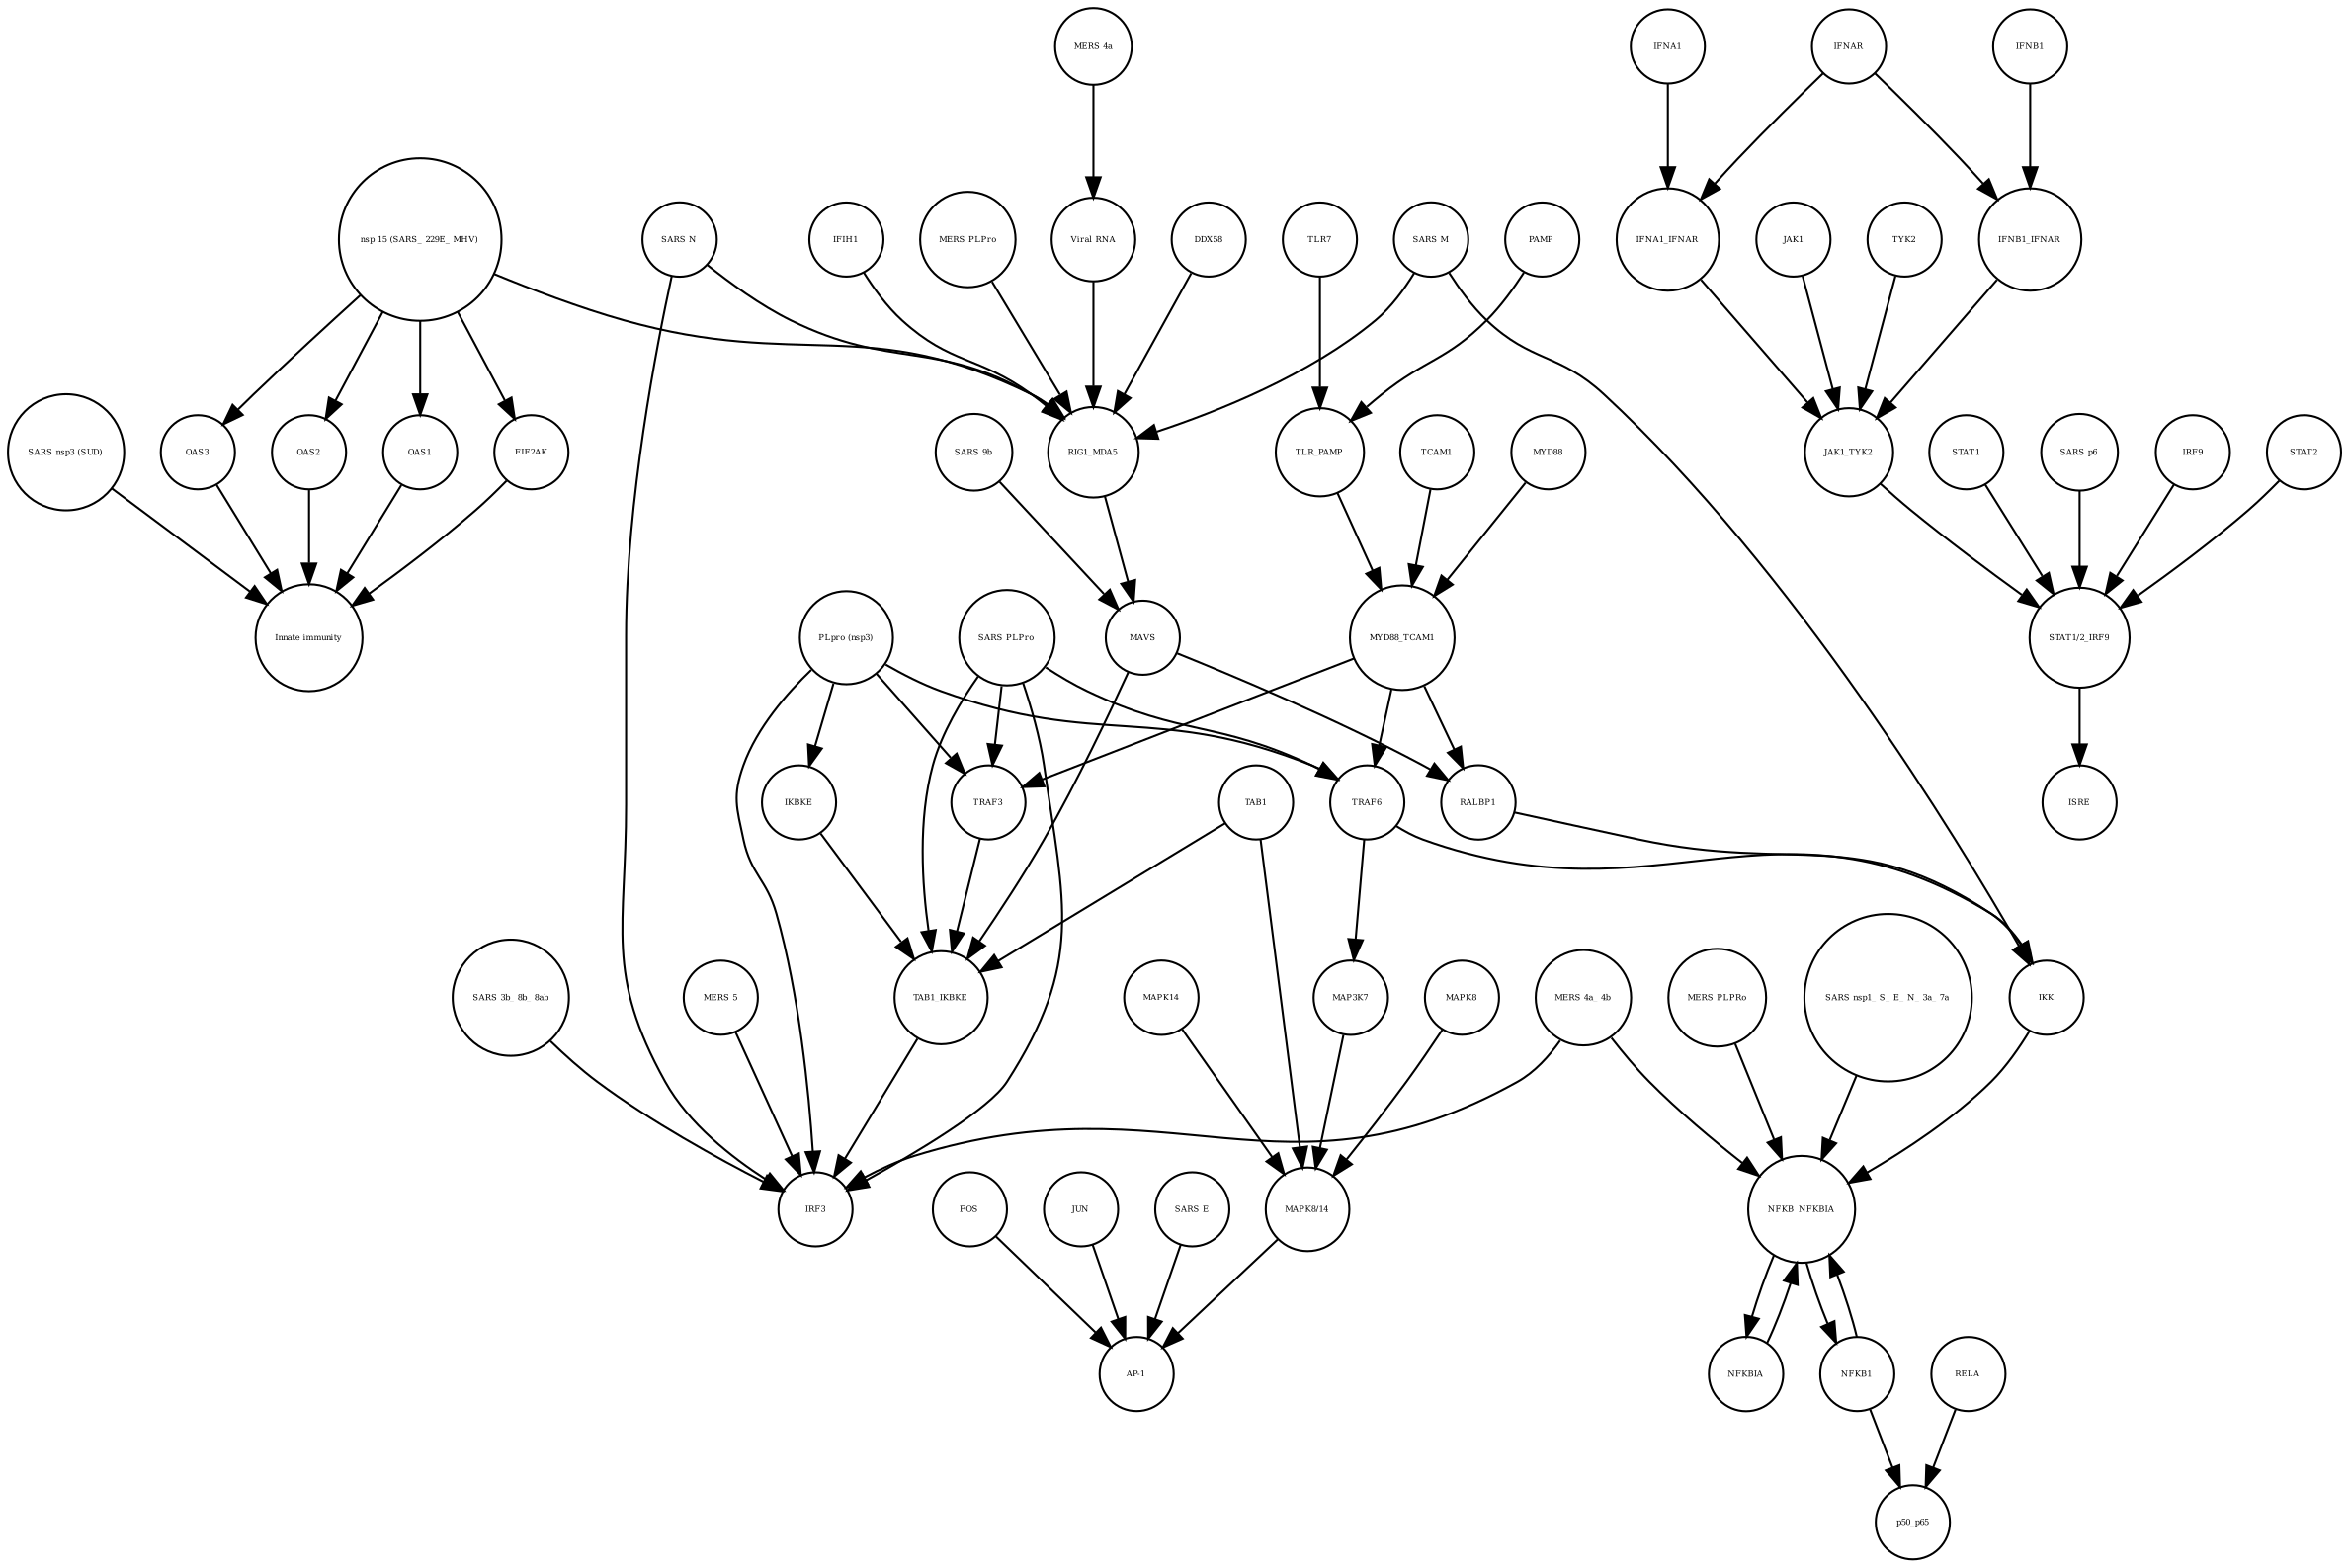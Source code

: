 strict digraph  {
OAS3 [annotation=urn_miriam_pubmed_31226023, bipartite=0, cls=macromolecule, fontsize=4, label=OAS3, shape=circle];
"Innate immunity" [annotation=urn_miriam_pubmed_31226023, bipartite=0, cls=phenotype, fontsize=4, label="Innate immunity", shape=circle];
OAS2 [annotation=urn_miriam_pubmed_31226023, bipartite=0, cls=macromolecule, fontsize=4, label=OAS2, shape=circle];
OAS1 [annotation=urn_miriam_pubmed_31226023, bipartite=0, cls=macromolecule, fontsize=4, label=OAS1, shape=circle];
EIF2AK [annotation=urn_miriam_pubmed_31226023, bipartite=0, cls=macromolecule, fontsize=4, label=EIF2AK, shape=circle];
"SARS nsp3 (SUD)" [annotation=urn_miriam_pubmed_31226023, bipartite=0, cls=macromolecule, fontsize=4, label="SARS nsp3 (SUD)", shape=circle];
MYD88_TCAM1 [annotation="", bipartite=0, cls=complex, fontsize=4, label=MYD88_TCAM1, shape=circle];
PAMP [annotation="", bipartite=0, cls="simple chemical", fontsize=4, label=PAMP, shape=circle];
IFNA1 [annotation="urn_miriam_pubmed_17911435|urn_miriam_pubmed_24362405", bipartite=0, cls=macromolecule, fontsize=4, label=IFNA1, shape=circle];
"AP-1" [annotation="", bipartite=0, cls=complex, fontsize=4, label="AP-1", shape=circle];
TLR_PAMP [annotation="", bipartite=0, cls=complex, fontsize=4, label=TLR_PAMP, shape=circle];
TAB1 [annotation="", bipartite=0, cls=macromolecule, fontsize=4, label=TAB1, shape=circle];
"SARS PLPro" [annotation=urn_miriam_pubmed_31226023, bipartite=0, cls=macromolecule, fontsize=4, label="SARS PLPro", shape=circle];
IFNA1_IFNAR [annotation=urn_miriam_pubmed_31226023, bipartite=0, cls=complex, fontsize=4, label=IFNA1_IFNAR, shape=circle];
STAT1 [annotation=urn_miriam_pubmed_31226023, bipartite=0, cls=macromolecule, fontsize=4, label=STAT1, shape=circle];
IRF3 [annotation="", bipartite=0, cls=macromolecule, fontsize=4, label=IRF3, shape=circle];
"MERS 5" [annotation="", bipartite=0, cls=macromolecule, fontsize=4, label="MERS 5", shape=circle];
"SARS p6" [annotation=urn_miriam_pubmed_31226023, bipartite=0, cls=macromolecule, fontsize=4, label="SARS p6", shape=circle];
"PLpro (nsp3)" [annotation="", bipartite=0, cls=macromolecule, fontsize=4, label="PLpro (nsp3)", shape=circle];
IRF9 [annotation=urn_miriam_pubmed_31226023, bipartite=0, cls=macromolecule, fontsize=4, label=IRF9, shape=circle];
TLR7 [annotation="", bipartite=0, cls=macromolecule, fontsize=4, label=TLR7, shape=circle];
FOS [annotation="", bipartite=0, cls=macromolecule, fontsize=4, label=FOS, shape=circle];
IFIH1 [annotation="", bipartite=0, cls=macromolecule, fontsize=4, label=IFIH1, shape=circle];
MAPK8 [annotation="", bipartite=0, cls=macromolecule, fontsize=4, label=MAPK8, shape=circle];
"SARS M" [annotation=urn_miriam_pubmed_31226023, bipartite=0, cls=macromolecule, fontsize=4, label="SARS M", shape=circle];
NFKBIA [annotation="", bipartite=0, cls=macromolecule, fontsize=4, label=NFKBIA, shape=circle];
"MERS PLPro" [annotation="", bipartite=0, cls=macromolecule, fontsize=4, label="MERS PLPro", shape=circle];
"MERS 4a" [annotation="", bipartite=0, cls=macromolecule, fontsize=4, label="MERS 4a", shape=circle];
NFKB_NFKBIA [annotation="", bipartite=0, cls=complex, fontsize=4, label=NFKB_NFKBIA, shape=circle];
MAP3K7 [annotation="", bipartite=0, cls=macromolecule, fontsize=4, label=MAP3K7, shape=circle];
"MERS PLPRo" [annotation="", bipartite=0, cls=macromolecule, fontsize=4, label="MERS PLPRo", shape=circle];
"SARS nsp1_ S_ E_ N_ 3a_ 7a" [annotation=urn_miriam_pubmed_31226023, bipartite=0, cls=macromolecule, fontsize=4, label="SARS nsp1_ S_ E_ N_ 3a_ 7a", shape=circle];
"Viral RNA" [annotation="", bipartite=0, cls="simple chemical", fontsize=4, label="Viral RNA", shape=circle];
IKBKE [annotation="", bipartite=0, cls=macromolecule, fontsize=4, label=IKBKE, shape=circle];
TAB1_IKBKE [annotation="", bipartite=0, cls=complex, fontsize=4, label=TAB1_IKBKE, shape=circle];
RIG1_MDA5 [annotation="", bipartite=0, cls=complex, fontsize=4, label=RIG1_MDA5, shape=circle];
JAK1 [annotation=urn_miriam_pubmed_31226023, bipartite=0, cls=macromolecule, fontsize=4, label=JAK1, shape=circle];
MAPK14 [annotation="", bipartite=0, cls=macromolecule, fontsize=4, label=MAPK14, shape=circle];
TRAF3 [annotation="", bipartite=0, cls=macromolecule, fontsize=4, label=TRAF3, shape=circle];
IFNAR [annotation=urn_miriam_pubmed_31226023, bipartite=0, cls=complex, fontsize=4, label=IFNAR, shape=circle];
NFKB1 [annotation="", bipartite=0, cls=macromolecule, fontsize=4, label=NFKB1, shape=circle];
"MERS 4a_ 4b" [annotation="", bipartite=0, cls=macromolecule, fontsize=4, label="MERS 4a_ 4b", shape=circle];
IKK [annotation="", bipartite=0, cls=complex, fontsize=4, label=IKK, shape=circle];
STAT2 [annotation=urn_miriam_pubmed_31226023, bipartite=0, cls=macromolecule, fontsize=4, label=STAT2, shape=circle];
TCAM1 [annotation="", bipartite=0, cls=macromolecule, fontsize=4, label=TCAM1, shape=circle];
MAVS [annotation="", bipartite=0, cls=macromolecule, fontsize=4, label=MAVS, shape=circle];
TRAF6 [annotation="", bipartite=0, cls=macromolecule, fontsize=4, label=TRAF6, shape=circle];
"nsp 15 (SARS_ 229E_ MHV)" [annotation=urn_miriam_pubmed_31226023, bipartite=0, cls=macromolecule, fontsize=4, label="nsp 15 (SARS_ 229E_ MHV)", shape=circle];
"SARS 9b" [annotation=urn_miriam_pubmed_31226023, bipartite=0, cls=macromolecule, fontsize=4, label="SARS 9b", shape=circle];
"SARS N" [annotation="", bipartite=0, cls=macromolecule, fontsize=4, label="SARS N", shape=circle];
JUN [annotation="", bipartite=0, cls=macromolecule, fontsize=4, label=JUN, shape=circle];
MYD88 [annotation=urn_miriam_pubmed_31226023, bipartite=0, cls=macromolecule, fontsize=4, label=MYD88, shape=circle];
JAK1_TYK2 [annotation=urn_miriam_pubmed_31226023, bipartite=0, cls=complex, fontsize=4, label=JAK1_TYK2, shape=circle];
"SARS 3b_ 8b_ 8ab" [annotation=urn_miriam_pubmed_31226023, bipartite=0, cls=macromolecule, fontsize=4, label="SARS 3b_ 8b_ 8ab", shape=circle];
"STAT1/2_IRF9" [annotation=urn_miriam_pubmed_31226023, bipartite=0, cls=complex, fontsize=4, label="STAT1/2_IRF9", shape=circle];
RELA [annotation="", bipartite=0, cls=macromolecule, fontsize=4, label=RELA, shape=circle];
RALBP1 [annotation="", bipartite=0, cls=macromolecule, fontsize=4, label=RALBP1, shape=circle];
"SARS E" [annotation=urn_miriam_pubmed_31226023, bipartite=0, cls=macromolecule, fontsize=4, label="SARS E", shape=circle];
ISRE [annotation=urn_miriam_pubmed_31226023, bipartite=0, cls=complex, fontsize=4, label=ISRE, shape=circle];
p50_p65 [annotation="", bipartite=0, cls=complex, fontsize=4, label=p50_p65, shape=circle];
"MAPK8/14" [annotation="", bipartite=0, cls=complex, fontsize=4, label="MAPK8/14", shape=circle];
TYK2 [annotation=urn_miriam_pubmed_31226023, bipartite=0, cls=macromolecule, fontsize=4, label=TYK2, shape=circle];
IFNB1 [annotation=urn_miriam_pubmed_24362405, bipartite=0, cls=macromolecule, fontsize=4, label=IFNB1, shape=circle];
DDX58 [annotation="", bipartite=0, cls=macromolecule, fontsize=4, label=DDX58, shape=circle];
IFNB1_IFNAR [annotation=urn_miriam_pubmed_31226023, bipartite=0, cls=complex, fontsize=4, label=IFNB1_IFNAR, shape=circle];
OAS3 -> "Innate immunity"  [annotation="", interaction_type=stimulation];
OAS2 -> "Innate immunity"  [annotation="", interaction_type=stimulation];
OAS1 -> "Innate immunity"  [annotation="", interaction_type=stimulation];
EIF2AK -> "Innate immunity"  [annotation="", interaction_type=stimulation];
"SARS nsp3 (SUD)" -> "Innate immunity"  [annotation="", interaction_type=inhibition];
MYD88_TCAM1 -> TRAF3  [annotation="", interaction_type=catalysis];
MYD88_TCAM1 -> RALBP1  [annotation="", interaction_type=catalysis];
MYD88_TCAM1 -> TRAF6  [annotation=urn_miriam_pubmed_31226023, interaction_type=catalysis];
PAMP -> TLR_PAMP  [annotation="", interaction_type=production];
IFNA1 -> IFNA1_IFNAR  [annotation="", interaction_type=production];
TLR_PAMP -> MYD88_TCAM1  [annotation="", interaction_type=catalysis];
TAB1 -> "MAPK8/14"  [annotation="", interaction_type=catalysis];
TAB1 -> TAB1_IKBKE  [annotation="", interaction_type=production];
"SARS PLPro" -> IRF3  [annotation="", interaction_type=inhibition];
"SARS PLPro" -> TRAF3  [annotation="", interaction_type=inhibition];
"SARS PLPro" -> TAB1_IKBKE  [annotation="", interaction_type=inhibition];
"SARS PLPro" -> TRAF6  [annotation=urn_miriam_pubmed_31226023, interaction_type=inhibition];
IFNA1_IFNAR -> JAK1_TYK2  [annotation=urn_miriam_pubmed_31226023, interaction_type=catalysis];
STAT1 -> "STAT1/2_IRF9"  [annotation="", interaction_type=production];
"MERS 5" -> IRF3  [annotation="", interaction_type=inhibition];
"SARS p6" -> "STAT1/2_IRF9"  [annotation=urn_miriam_pubmed_31226023, interaction_type=inhibition];
"PLpro (nsp3)" -> IRF3  [annotation="", interaction_type=inhibition];
"PLpro (nsp3)" -> TRAF3  [annotation="", interaction_type=inhibition];
"PLpro (nsp3)" -> IKBKE  [annotation="", interaction_type=inhibition];
"PLpro (nsp3)" -> TRAF6  [annotation=urn_miriam_pubmed_31226023, interaction_type=inhibition];
IRF9 -> "STAT1/2_IRF9"  [annotation="", interaction_type=production];
TLR7 -> TLR_PAMP  [annotation="", interaction_type=production];
FOS -> "AP-1"  [annotation="", interaction_type=production];
IFIH1 -> RIG1_MDA5  [annotation="", interaction_type=production];
MAPK8 -> "MAPK8/14"  [annotation="", interaction_type=production];
"SARS M" -> IKK  [annotation="", interaction_type=inhibition];
"SARS M" -> RIG1_MDA5  [annotation="", interaction_type=inhibition];
NFKBIA -> NFKB_NFKBIA  [annotation="", interaction_type=production];
"MERS PLPro" -> RIG1_MDA5  [annotation="", interaction_type=inhibition];
"MERS 4a" -> "Viral RNA"  [annotation="", interaction_type=inhibition];
NFKB_NFKBIA -> NFKBIA  [annotation="", interaction_type=production];
NFKB_NFKBIA -> NFKB1  [annotation="", interaction_type=production];
MAP3K7 -> "MAPK8/14"  [annotation="", interaction_type=catalysis];
"MERS PLPRo" -> NFKB_NFKBIA  [annotation="", interaction_type=inhibition];
"SARS nsp1_ S_ E_ N_ 3a_ 7a" -> NFKB_NFKBIA  [annotation="", interaction_type=catalysis];
"Viral RNA" -> RIG1_MDA5  [annotation="", interaction_type=catalysis];
IKBKE -> TAB1_IKBKE  [annotation="", interaction_type=production];
TAB1_IKBKE -> IRF3  [annotation="", interaction_type=catalysis];
RIG1_MDA5 -> MAVS  [annotation="", interaction_type=catalysis];
JAK1 -> JAK1_TYK2  [annotation="", interaction_type=production];
MAPK14 -> "MAPK8/14"  [annotation="", interaction_type=production];
TRAF3 -> TAB1_IKBKE  [annotation="", interaction_type=catalysis];
IFNAR -> IFNB1_IFNAR  [annotation="", interaction_type=production];
IFNAR -> IFNA1_IFNAR  [annotation="", interaction_type=production];
NFKB1 -> p50_p65  [annotation="", interaction_type=production];
NFKB1 -> NFKB_NFKBIA  [annotation="", interaction_type=production];
"MERS 4a_ 4b" -> NFKB_NFKBIA  [annotation="", interaction_type=inhibition];
"MERS 4a_ 4b" -> IRF3  [annotation="", interaction_type=inhibition];
IKK -> NFKB_NFKBIA  [annotation="", interaction_type=inhibition];
STAT2 -> "STAT1/2_IRF9"  [annotation="", interaction_type=production];
TCAM1 -> MYD88_TCAM1  [annotation="", interaction_type=production];
MAVS -> RALBP1  [annotation="", interaction_type=catalysis];
MAVS -> TAB1_IKBKE  [annotation="", interaction_type=catalysis];
TRAF6 -> IKK  [annotation="", interaction_type=catalysis];
TRAF6 -> MAP3K7  [annotation="", interaction_type=catalysis];
"nsp 15 (SARS_ 229E_ MHV)" -> OAS1  [annotation="", interaction_type=inhibition];
"nsp 15 (SARS_ 229E_ MHV)" -> EIF2AK  [annotation="", interaction_type=inhibition];
"nsp 15 (SARS_ 229E_ MHV)" -> OAS3  [annotation="", interaction_type=inhibition];
"nsp 15 (SARS_ 229E_ MHV)" -> OAS2  [annotation="", interaction_type=inhibition];
"nsp 15 (SARS_ 229E_ MHV)" -> RIG1_MDA5  [annotation="", interaction_type=inhibition];
"SARS 9b" -> MAVS  [annotation="", interaction_type=inhibition];
"SARS N" -> RIG1_MDA5  [annotation="", interaction_type=inhibition];
"SARS N" -> IRF3  [annotation="", interaction_type=inhibition];
JUN -> "AP-1"  [annotation="", interaction_type=production];
MYD88 -> MYD88_TCAM1  [annotation="", interaction_type=production];
JAK1_TYK2 -> "STAT1/2_IRF9"  [annotation=urn_miriam_pubmed_31226023, interaction_type=catalysis];
"SARS 3b_ 8b_ 8ab" -> IRF3  [annotation="", interaction_type=inhibition];
"STAT1/2_IRF9" -> ISRE  [annotation="", interaction_type=production];
RELA -> p50_p65  [annotation="", interaction_type=production];
RALBP1 -> IKK  [annotation="", interaction_type=catalysis];
"SARS E" -> "AP-1"  [annotation="", interaction_type=catalysis];
"MAPK8/14" -> "AP-1"  [annotation="", interaction_type=catalysis];
TYK2 -> JAK1_TYK2  [annotation="", interaction_type=production];
IFNB1 -> IFNB1_IFNAR  [annotation="", interaction_type=production];
DDX58 -> RIG1_MDA5  [annotation="", interaction_type=production];
IFNB1_IFNAR -> JAK1_TYK2  [annotation=urn_miriam_pubmed_31226023, interaction_type=catalysis];
}

